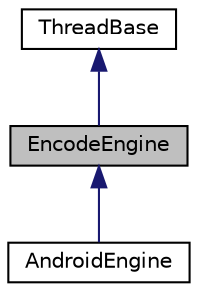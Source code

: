 digraph "EncodeEngine"
{
 // LATEX_PDF_SIZE
  edge [fontname="Helvetica",fontsize="10",labelfontname="Helvetica",labelfontsize="10"];
  node [fontname="Helvetica",fontsize="10",shape=record];
  Node1 [label="EncodeEngine",height=0.2,width=0.4,color="black", fillcolor="grey75", style="filled", fontcolor="black",tooltip=" "];
  Node2 -> Node1 [dir="back",color="midnightblue",fontsize="10",style="solid"];
  Node2 [label="ThreadBase",height=0.2,width=0.4,color="black", fillcolor="white", style="filled",URL="$classThreadBase.html",tooltip=" "];
  Node1 -> Node3 [dir="back",color="midnightblue",fontsize="10",style="solid"];
  Node3 [label="AndroidEngine",height=0.2,width=0.4,color="black", fillcolor="white", style="filled",URL="$classAndroidEngine.html",tooltip=" "];
}
